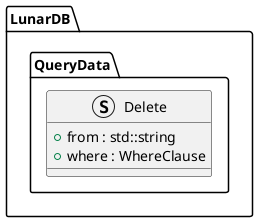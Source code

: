 @startuml Delete


namespace LunarDB.QueryData {

struct Delete {
    + from : std::string
    + where : WhereClause
}

}

@enduml
